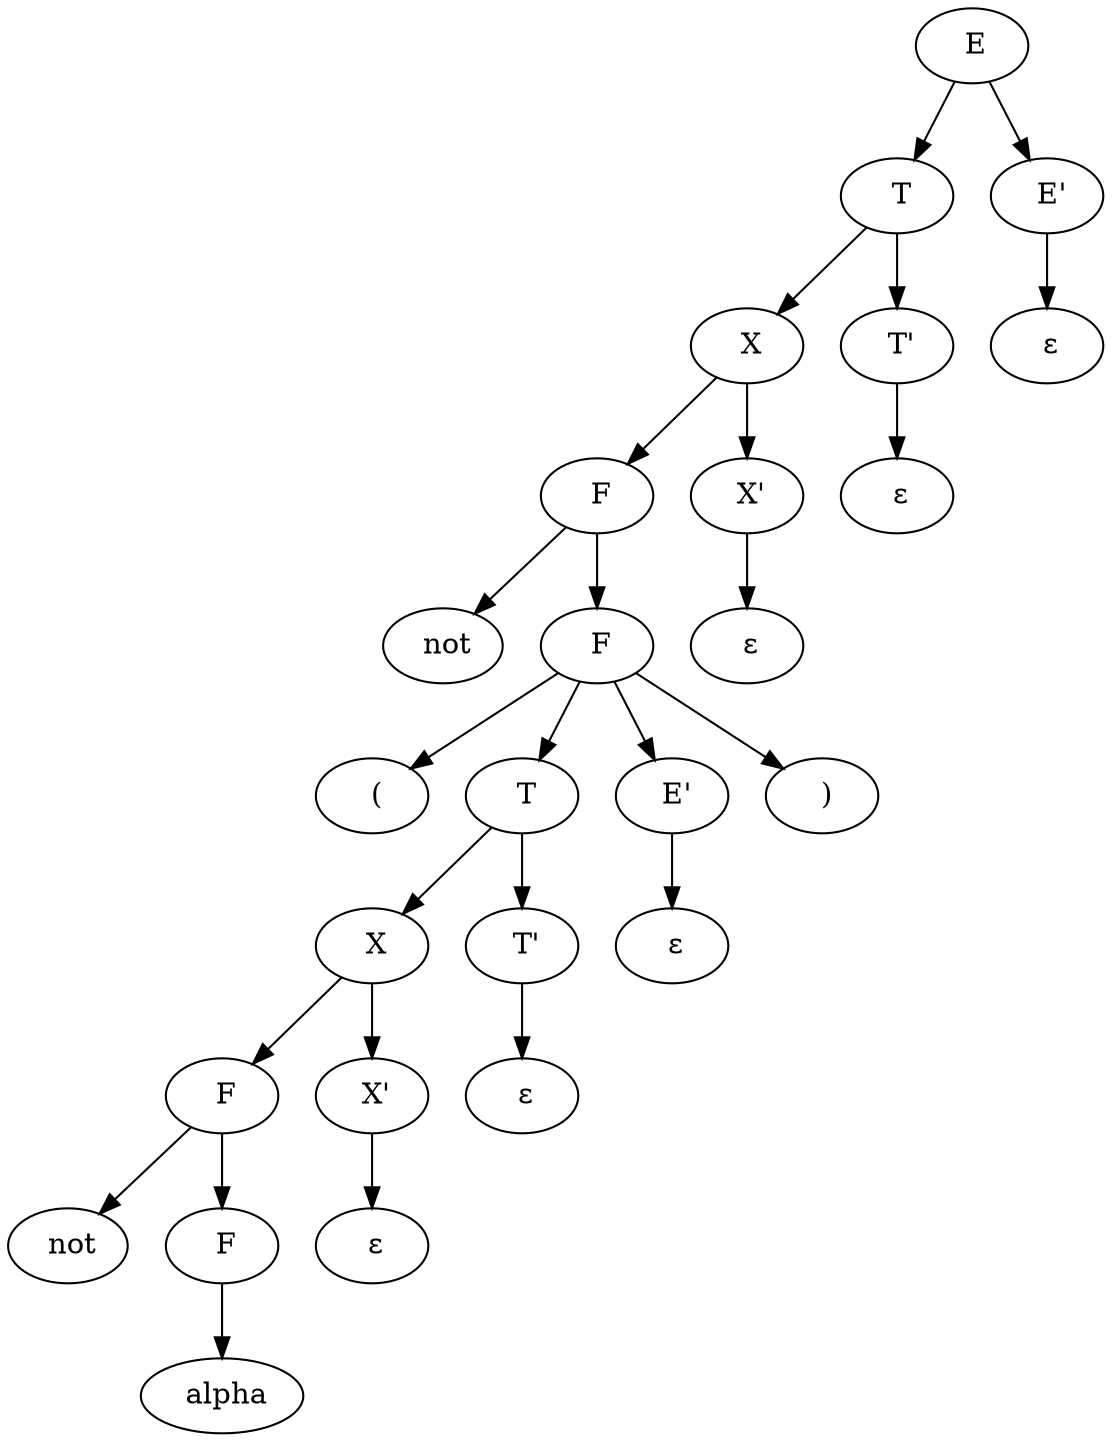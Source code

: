 digraph res{0 [label = " E"]
0->1;
1 [label = " T"]
1->2;
2 [label = " X"]
2->3;
3 [label = " F"]
3->4;
4 [label = " not"]
3->5;
5 [label = " F"]
5->6;
6 [label = " ("]
5->7;
7 [label = " T"]
7->8;
8 [label = " X"]
8->9;
9 [label = " F"]
9->10;
10 [label = " not"]
9->11;
11 [label = " F"]
11->12;
12 [label = " alpha"]
8->13;
13 [label = " X'"]
13->14;
14 [label = " ε"]
7->15;
15 [label = " T'"]
15->16;
16 [label = " ε"]
5->17;
17 [label = " E'"]
17->18;
18 [label = " ε"]
5->19;
19 [label = " )"]
2->20;
20 [label = " X'"]
20->21;
21 [label = " ε"]
1->22;
22 [label = " T'"]
22->23;
23 [label = " ε"]
0->24;
24 [label = " E'"]
24->25;
25 [label = " ε"]
}